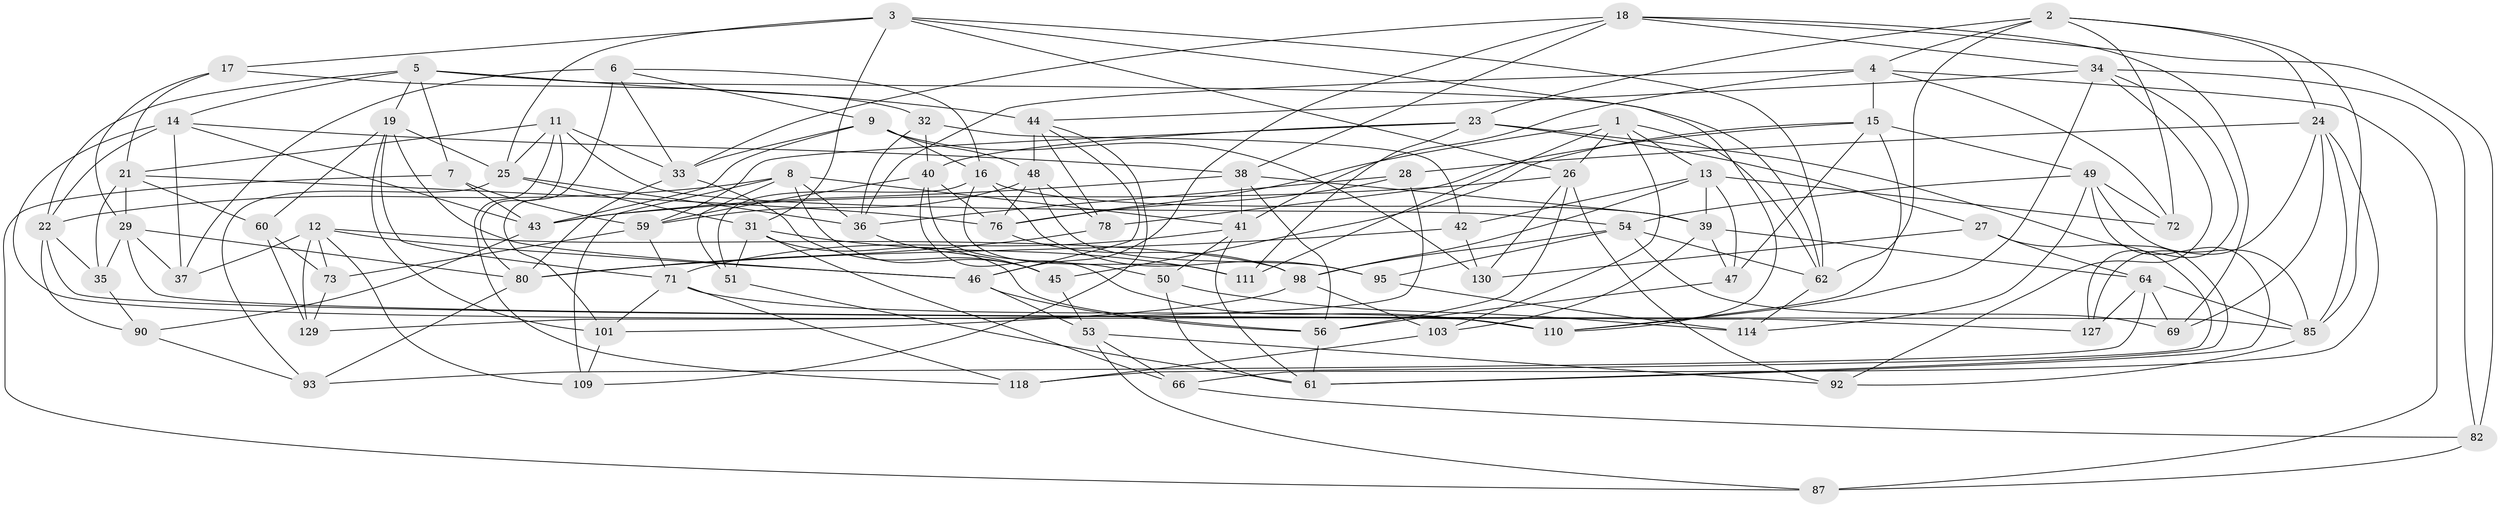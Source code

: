 // original degree distribution, {4: 1.0}
// Generated by graph-tools (version 1.1) at 2025/42/03/06/25 10:42:17]
// undirected, 82 vertices, 213 edges
graph export_dot {
graph [start="1"]
  node [color=gray90,style=filled];
  1 [super="+120"];
  2 [super="+126"];
  3 [super="+91"];
  4 [super="+30"];
  5 [super="+117"];
  6 [super="+10"];
  7;
  8 [super="+88"];
  9 [super="+112"];
  11 [super="+55"];
  12 [super="+123"];
  13 [super="+128"];
  14 [super="+20"];
  15 [super="+75"];
  16 [super="+52"];
  17;
  18 [super="+97"];
  19 [super="+83"];
  21 [super="+125"];
  22 [super="+84"];
  23 [super="+119"];
  24 [super="+67"];
  25 [super="+124"];
  26 [super="+65"];
  27;
  28;
  29 [super="+105"];
  31 [super="+113"];
  32;
  33 [super="+108"];
  34 [super="+58"];
  35;
  36 [super="+100"];
  37;
  38 [super="+133"];
  39 [super="+96"];
  40 [super="+132"];
  41 [super="+121"];
  42;
  43 [super="+81"];
  44 [super="+94"];
  45 [super="+57"];
  46 [super="+131"];
  47;
  48 [super="+70"];
  49 [super="+68"];
  50;
  51;
  53 [super="+63"];
  54 [super="+99"];
  56 [super="+77"];
  59 [super="+89"];
  60;
  61 [super="+79"];
  62 [super="+122"];
  64 [super="+74"];
  66;
  69;
  71 [super="+106"];
  72;
  73;
  76 [super="+86"];
  78;
  80 [super="+104"];
  82;
  85 [super="+102"];
  87;
  90;
  92;
  93;
  95;
  98 [super="+115"];
  101 [super="+107"];
  103;
  109;
  110 [super="+116"];
  111;
  114;
  118;
  127;
  129;
  130;
  1 -- 26;
  1 -- 111;
  1 -- 13;
  1 -- 103;
  1 -- 76;
  1 -- 62;
  2 -- 72;
  2 -- 23;
  2 -- 24;
  2 -- 85;
  2 -- 4;
  2 -- 62;
  3 -- 31;
  3 -- 62;
  3 -- 110;
  3 -- 17;
  3 -- 26;
  3 -- 25;
  4 -- 72;
  4 -- 87;
  4 -- 15;
  4 -- 41;
  4 -- 36;
  5 -- 22;
  5 -- 19;
  5 -- 44;
  5 -- 62;
  5 -- 7;
  5 -- 14;
  6 -- 16;
  6 -- 101 [weight=2];
  6 -- 9;
  6 -- 37;
  6 -- 33;
  7 -- 87;
  7 -- 43;
  7 -- 59;
  8 -- 109;
  8 -- 45;
  8 -- 51;
  8 -- 36;
  8 -- 22;
  8 -- 41;
  9 -- 48;
  9 -- 43;
  9 -- 33;
  9 -- 130;
  9 -- 16;
  11 -- 21;
  11 -- 25;
  11 -- 33;
  11 -- 80;
  11 -- 118;
  11 -- 54;
  12 -- 73;
  12 -- 46;
  12 -- 109;
  12 -- 129;
  12 -- 98;
  12 -- 37;
  13 -- 72;
  13 -- 39;
  13 -- 42;
  13 -- 98;
  13 -- 47;
  14 -- 38;
  14 -- 110;
  14 -- 22;
  14 -- 37;
  14 -- 43;
  15 -- 47;
  15 -- 78;
  15 -- 49;
  15 -- 110;
  15 -- 45;
  16 -- 51;
  16 -- 111;
  16 -- 95;
  16 -- 39;
  17 -- 32;
  17 -- 21;
  17 -- 29;
  18 -- 69;
  18 -- 38;
  18 -- 82;
  18 -- 46;
  18 -- 33;
  18 -- 34;
  19 -- 25;
  19 -- 71;
  19 -- 60;
  19 -- 46;
  19 -- 101;
  21 -- 35;
  21 -- 60;
  21 -- 76;
  21 -- 29;
  22 -- 35;
  22 -- 90;
  22 -- 127;
  23 -- 40;
  23 -- 111;
  23 -- 27;
  23 -- 61;
  23 -- 59;
  24 -- 28;
  24 -- 85;
  24 -- 66;
  24 -- 69;
  24 -- 127;
  25 -- 36;
  25 -- 31;
  25 -- 93;
  26 -- 130;
  26 -- 56;
  26 -- 92;
  26 -- 43;
  27 -- 130;
  27 -- 64;
  27 -- 118;
  28 -- 76;
  28 -- 129;
  28 -- 36;
  29 -- 37;
  29 -- 85;
  29 -- 80;
  29 -- 35;
  31 -- 56;
  31 -- 111;
  31 -- 66;
  31 -- 51;
  32 -- 42;
  32 -- 36;
  32 -- 40;
  33 -- 45;
  33 -- 80;
  34 -- 82;
  34 -- 127;
  34 -- 110;
  34 -- 44;
  34 -- 92;
  35 -- 90;
  36 -- 45;
  38 -- 41;
  38 -- 56;
  38 -- 43;
  38 -- 39;
  39 -- 103;
  39 -- 47;
  39 -- 64;
  40 -- 76;
  40 -- 110;
  40 -- 50;
  40 -- 59;
  41 -- 71;
  41 -- 50;
  41 -- 61;
  42 -- 130;
  42 -- 80;
  43 -- 90;
  44 -- 78;
  44 -- 109;
  44 -- 46;
  44 -- 48;
  45 -- 53 [weight=2];
  46 -- 53;
  46 -- 56;
  47 -- 56;
  48 -- 78;
  48 -- 95;
  48 -- 59;
  48 -- 76;
  49 -- 85;
  49 -- 61;
  49 -- 72;
  49 -- 114;
  49 -- 54;
  50 -- 114;
  50 -- 61;
  51 -- 61;
  53 -- 87;
  53 -- 92;
  53 -- 66;
  54 -- 95;
  54 -- 69;
  54 -- 62;
  54 -- 98;
  56 -- 61;
  59 -- 71;
  59 -- 73;
  60 -- 129;
  60 -- 73;
  62 -- 114;
  64 -- 127;
  64 -- 69;
  64 -- 93;
  64 -- 85;
  66 -- 82;
  71 -- 110;
  71 -- 101;
  71 -- 118;
  73 -- 129;
  76 -- 98;
  78 -- 80;
  80 -- 93;
  82 -- 87;
  85 -- 92;
  90 -- 93;
  95 -- 114;
  98 -- 103;
  98 -- 101;
  101 -- 109;
  103 -- 118;
}
